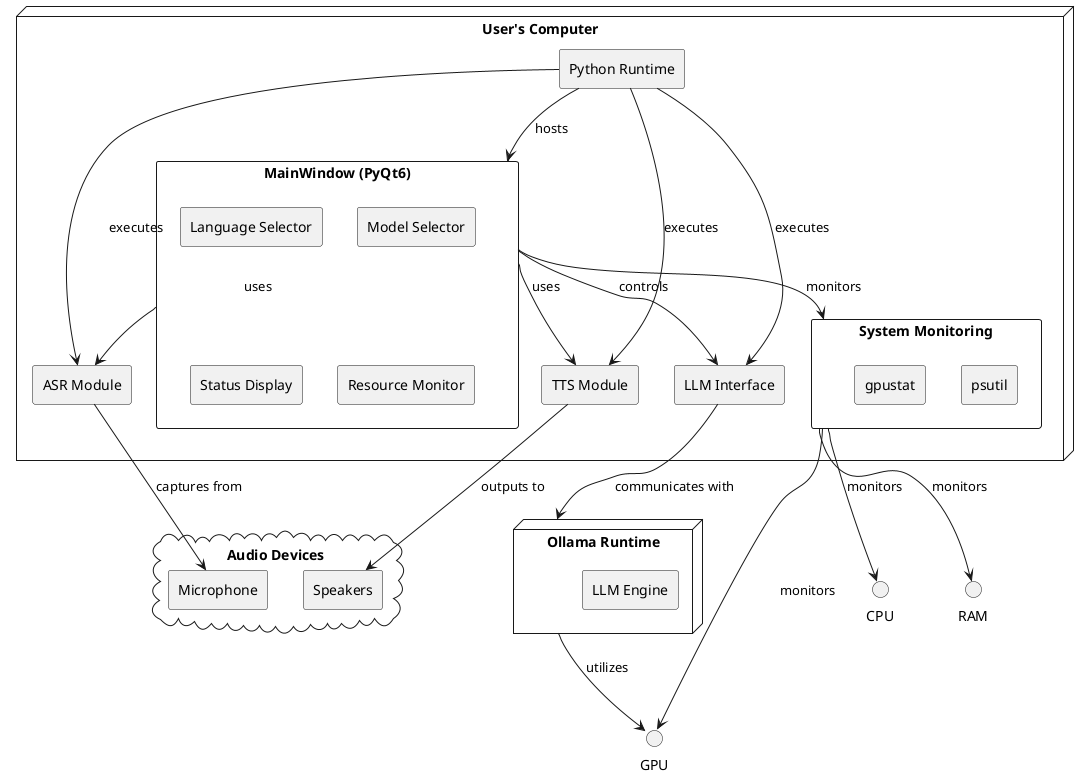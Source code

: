 @startuml
skinparam componentStyle rectangle

node "User's Computer" {
  component "MainWindow (PyQt6)" as gui {
    [Language Selector]
    [Model Selector]
    [Status Display]
    [Resource Monitor]
  }
  
  component "ASR Module" as asr
  component "TTS Module" as tts
  component "LLM Interface" as llm
  component "Python Runtime" as python
  component "System Monitoring" as sysmon {
    [psutil]
    [gpustat]
  }
}

node "Ollama Runtime" as ollama {
  component "LLM Engine"
}

cloud "Audio Devices" {
  component "Microphone"
  component "Speakers"
}

gui --> asr : uses
gui --> tts : uses
gui --> llm : controls
gui --> sysmon : monitors

llm --> ollama : communicates with
ollama --> "GPU" : utilizes

asr --> "Microphone" : captures from
tts --> "Speakers" : outputs to

sysmon --> "CPU" : monitors
sysmon --> "RAM" : monitors
sysmon --> "GPU" : monitors

python --> gui : hosts
python --> asr : executes
python --> tts : executes
python --> llm : executes

@enduml